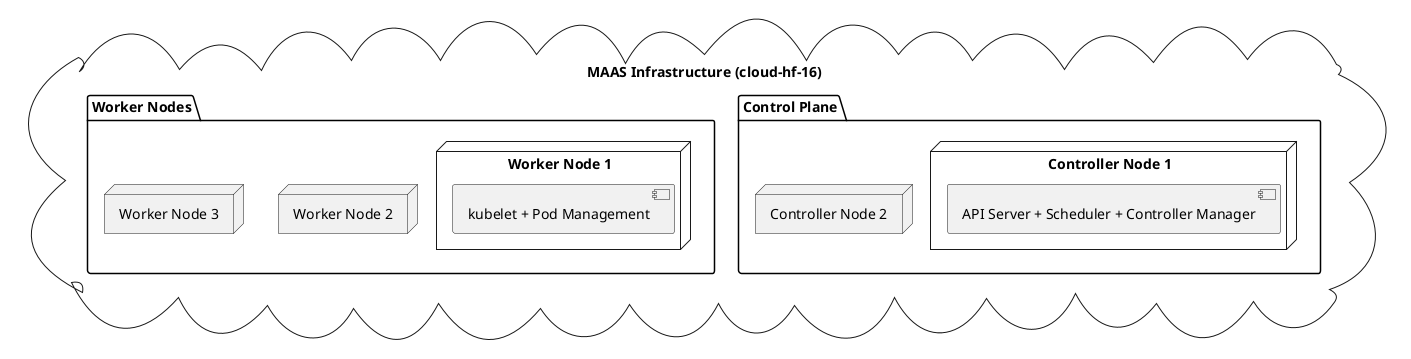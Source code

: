 @startuml
cloud "MAAS Infrastructure (cloud-hf-16)" {
  package "Control Plane" {
    node "Controller Node 1" {
      [API Server + Scheduler + Controller Manager]
    }
    node "Controller Node 2" {
      [API Server + Scheduler + Controller Manager]
    }
  }

  package "Worker Nodes" {
    node "Worker Node 1" {
      [kubelet + Pod Management]
    }
    node "Worker Node 2" {
      [kubelet + Pod Management]
    }
    node "Worker Node 3" {
      [kubelet + Pod Management]
    }
  }
}
@enduml
